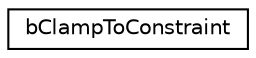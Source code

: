 digraph G
{
  edge [fontname="Helvetica",fontsize="10",labelfontname="Helvetica",labelfontsize="10"];
  node [fontname="Helvetica",fontsize="10",shape=record];
  rankdir=LR;
  Node1 [label="bClampToConstraint",height=0.2,width=0.4,color="black", fillcolor="white", style="filled",URL="$de/d1f/structbClampToConstraint.html"];
}
